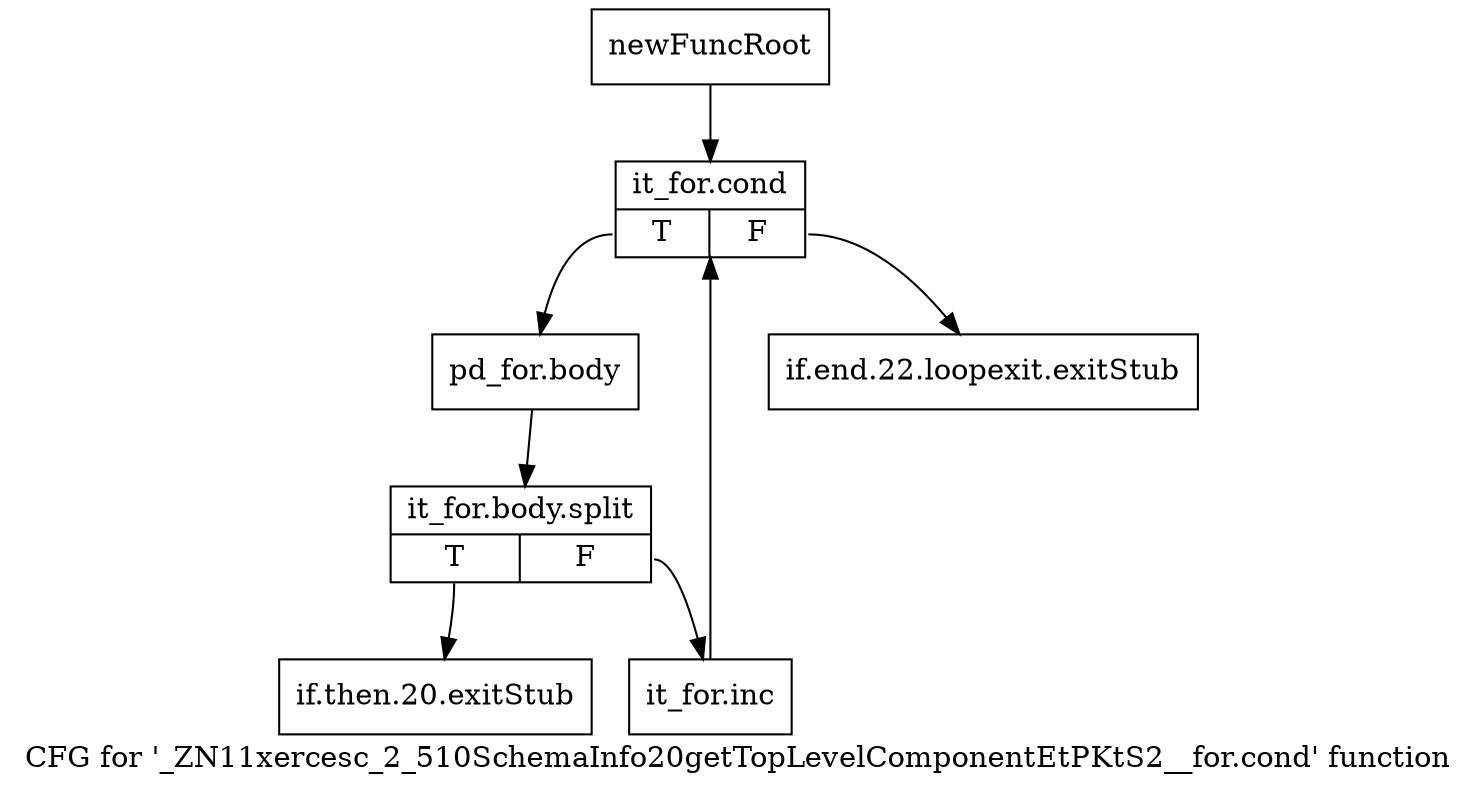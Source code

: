 digraph "CFG for '_ZN11xercesc_2_510SchemaInfo20getTopLevelComponentEtPKtS2__for.cond' function" {
	label="CFG for '_ZN11xercesc_2_510SchemaInfo20getTopLevelComponentEtPKtS2__for.cond' function";

	Node0x99dbec0 [shape=record,label="{newFuncRoot}"];
	Node0x99dbec0 -> Node0x99dbfb0;
	Node0x99dbf10 [shape=record,label="{if.end.22.loopexit.exitStub}"];
	Node0x99dbf60 [shape=record,label="{if.then.20.exitStub}"];
	Node0x99dbfb0 [shape=record,label="{it_for.cond|{<s0>T|<s1>F}}"];
	Node0x99dbfb0:s0 -> Node0x99dc000;
	Node0x99dbfb0:s1 -> Node0x99dbf10;
	Node0x99dc000 [shape=record,label="{pd_for.body}"];
	Node0x99dc000 -> Node0xce9f710;
	Node0xce9f710 [shape=record,label="{it_for.body.split|{<s0>T|<s1>F}}"];
	Node0xce9f710:s0 -> Node0x99dbf60;
	Node0xce9f710:s1 -> Node0x99dc050;
	Node0x99dc050 [shape=record,label="{it_for.inc}"];
	Node0x99dc050 -> Node0x99dbfb0;
}
